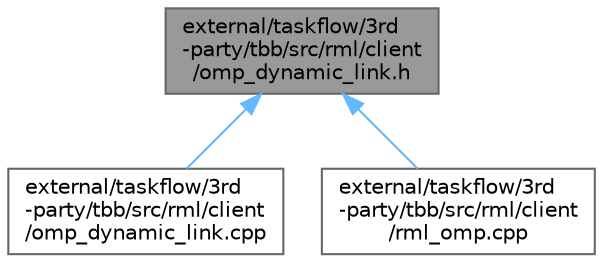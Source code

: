 digraph "external/taskflow/3rd-party/tbb/src/rml/client/omp_dynamic_link.h"
{
 // LATEX_PDF_SIZE
  bgcolor="transparent";
  edge [fontname=Helvetica,fontsize=10,labelfontname=Helvetica,labelfontsize=10];
  node [fontname=Helvetica,fontsize=10,shape=box,height=0.2,width=0.4];
  Node1 [id="Node000001",label="external/taskflow/3rd\l-party/tbb/src/rml/client\l/omp_dynamic_link.h",height=0.2,width=0.4,color="gray40", fillcolor="grey60", style="filled", fontcolor="black",tooltip=" "];
  Node1 -> Node2 [id="edge1_Node000001_Node000002",dir="back",color="steelblue1",style="solid",tooltip=" "];
  Node2 [id="Node000002",label="external/taskflow/3rd\l-party/tbb/src/rml/client\l/omp_dynamic_link.cpp",height=0.2,width=0.4,color="grey40", fillcolor="white", style="filled",URL="$omp__dynamic__link_8cpp.html",tooltip=" "];
  Node1 -> Node3 [id="edge2_Node000001_Node000003",dir="back",color="steelblue1",style="solid",tooltip=" "];
  Node3 [id="Node000003",label="external/taskflow/3rd\l-party/tbb/src/rml/client\l/rml_omp.cpp",height=0.2,width=0.4,color="grey40", fillcolor="white", style="filled",URL="$rml__omp_8cpp.html",tooltip=" "];
}
